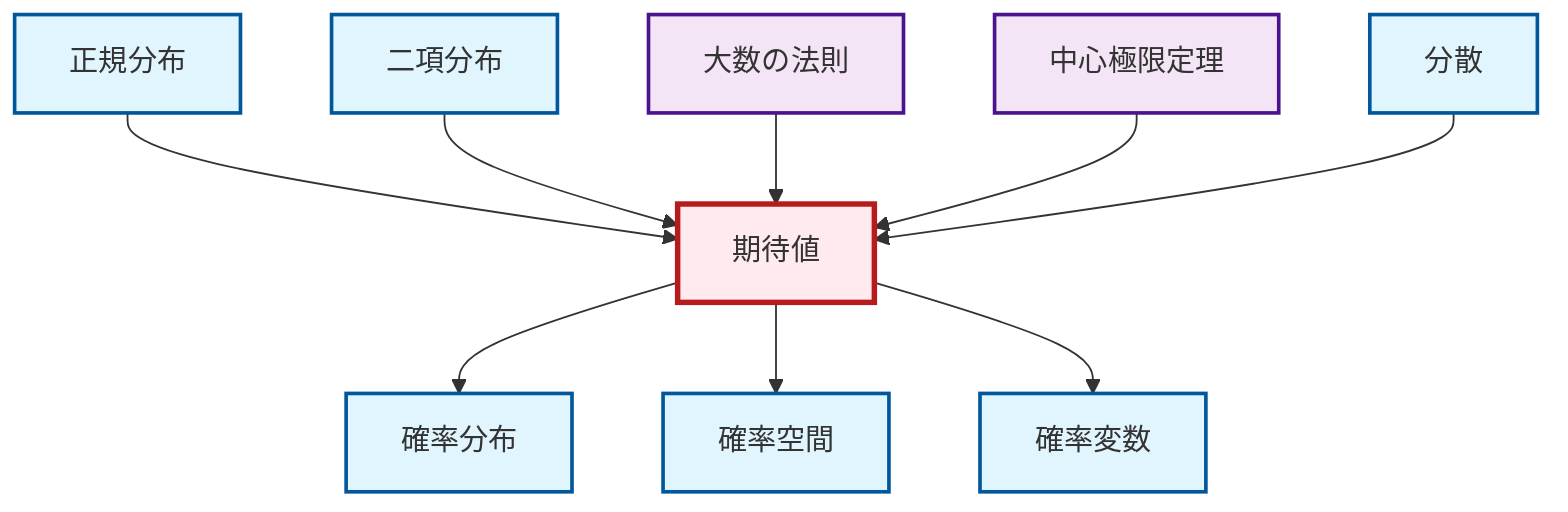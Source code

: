 graph TD
    classDef definition fill:#e1f5fe,stroke:#01579b,stroke-width:2px
    classDef theorem fill:#f3e5f5,stroke:#4a148c,stroke-width:2px
    classDef axiom fill:#fff3e0,stroke:#e65100,stroke-width:2px
    classDef example fill:#e8f5e9,stroke:#1b5e20,stroke-width:2px
    classDef current fill:#ffebee,stroke:#b71c1c,stroke-width:3px
    def-binomial-distribution["二項分布"]:::definition
    def-probability-space["確率空間"]:::definition
    thm-central-limit["中心極限定理"]:::theorem
    thm-law-of-large-numbers["大数の法則"]:::theorem
    def-normal-distribution["正規分布"]:::definition
    def-random-variable["確率変数"]:::definition
    def-probability-distribution["確率分布"]:::definition
    def-variance["分散"]:::definition
    def-expectation["期待値"]:::definition
    def-expectation --> def-probability-distribution
    def-normal-distribution --> def-expectation
    def-binomial-distribution --> def-expectation
    thm-law-of-large-numbers --> def-expectation
    def-expectation --> def-probability-space
    thm-central-limit --> def-expectation
    def-variance --> def-expectation
    def-expectation --> def-random-variable
    class def-expectation current